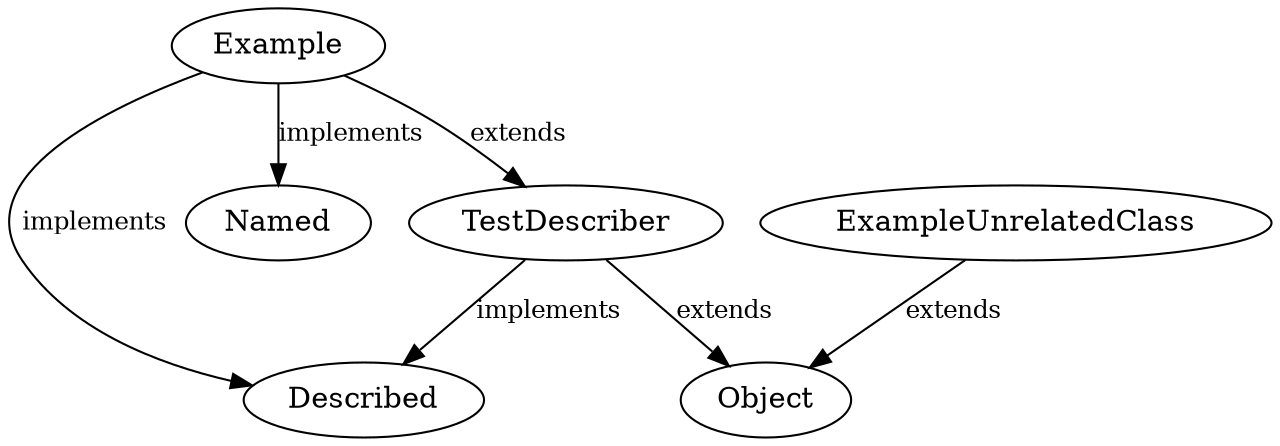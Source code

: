 
digraph G {
	Example 
          -> Described 
       [label="implements", fontsize=12];
  Example 
          -> Named 
       [label="implements", fontsize=12];
  Example 
          -> TestDescriber 
       [label="extends", fontsize=12];
  TestDescriber 
          -> Described 
       [label="implements", fontsize=12];
  TestDescriber 
          -> Object 
       [label="extends", fontsize=12];
  ExampleUnrelatedClass 
          -> Object 
       [label="extends", fontsize=12];
  
}
  